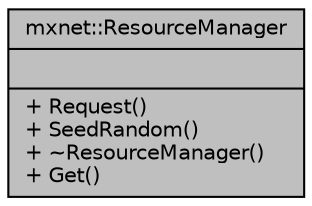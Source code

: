 digraph "mxnet::ResourceManager"
{
  edge [fontname="Helvetica",fontsize="10",labelfontname="Helvetica",labelfontsize="10"];
  node [fontname="Helvetica",fontsize="10",shape=record];
  Node1 [label="{mxnet::ResourceManager\n||+ Request()\l+ SeedRandom()\l+ ~ResourceManager()\l+ Get()\l}",height=0.2,width=0.4,color="black", fillcolor="grey75", style="filled" fontcolor="black"];
}
